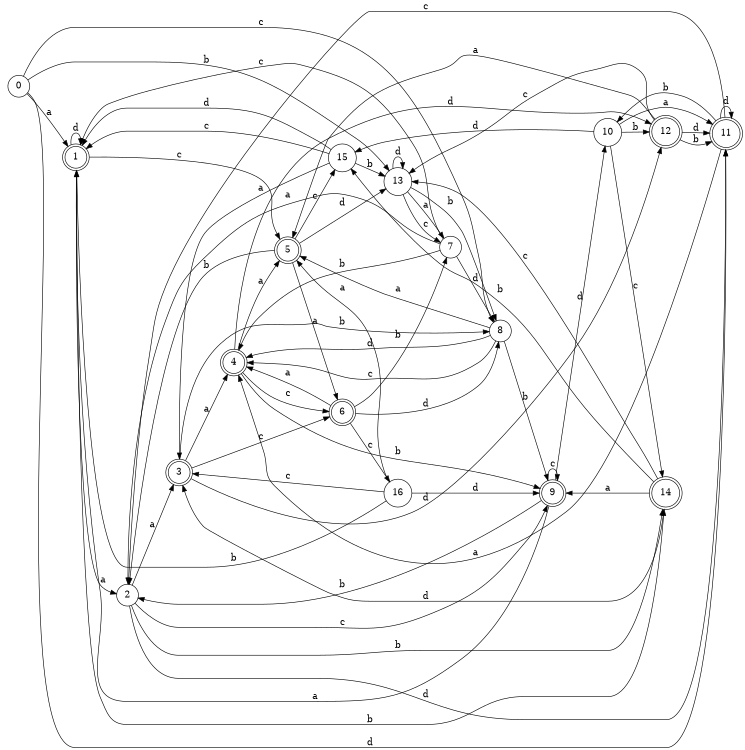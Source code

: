 digraph n14_8 {
__start0 [label="" shape="none"];

rankdir=LR;
size="8,5";

s0 [style="filled", color="black", fillcolor="white" shape="circle", label="0"];
s1 [style="rounded,filled", color="black", fillcolor="white" shape="doublecircle", label="1"];
s2 [style="filled", color="black", fillcolor="white" shape="circle", label="2"];
s3 [style="rounded,filled", color="black", fillcolor="white" shape="doublecircle", label="3"];
s4 [style="rounded,filled", color="black", fillcolor="white" shape="doublecircle", label="4"];
s5 [style="rounded,filled", color="black", fillcolor="white" shape="doublecircle", label="5"];
s6 [style="rounded,filled", color="black", fillcolor="white" shape="doublecircle", label="6"];
s7 [style="filled", color="black", fillcolor="white" shape="circle", label="7"];
s8 [style="filled", color="black", fillcolor="white" shape="circle", label="8"];
s9 [style="rounded,filled", color="black", fillcolor="white" shape="doublecircle", label="9"];
s10 [style="filled", color="black", fillcolor="white" shape="circle", label="10"];
s11 [style="rounded,filled", color="black", fillcolor="white" shape="doublecircle", label="11"];
s12 [style="rounded,filled", color="black", fillcolor="white" shape="doublecircle", label="12"];
s13 [style="filled", color="black", fillcolor="white" shape="circle", label="13"];
s14 [style="rounded,filled", color="black", fillcolor="white" shape="doublecircle", label="14"];
s15 [style="filled", color="black", fillcolor="white" shape="circle", label="15"];
s16 [style="filled", color="black", fillcolor="white" shape="circle", label="16"];
s0 -> s1 [label="a"];
s0 -> s13 [label="b"];
s0 -> s8 [label="c"];
s0 -> s11 [label="d"];
s1 -> s2 [label="a"];
s1 -> s14 [label="b"];
s1 -> s5 [label="c"];
s1 -> s1 [label="d"];
s2 -> s3 [label="a"];
s2 -> s14 [label="b"];
s2 -> s9 [label="c"];
s2 -> s11 [label="d"];
s3 -> s4 [label="a"];
s3 -> s8 [label="b"];
s3 -> s6 [label="c"];
s3 -> s12 [label="d"];
s4 -> s5 [label="a"];
s4 -> s9 [label="b"];
s4 -> s6 [label="c"];
s4 -> s12 [label="d"];
s5 -> s6 [label="a"];
s5 -> s2 [label="b"];
s5 -> s15 [label="c"];
s5 -> s13 [label="d"];
s6 -> s4 [label="a"];
s6 -> s7 [label="b"];
s6 -> s16 [label="c"];
s6 -> s8 [label="d"];
s7 -> s2 [label="a"];
s7 -> s4 [label="b"];
s7 -> s1 [label="c"];
s7 -> s8 [label="d"];
s8 -> s5 [label="a"];
s8 -> s9 [label="b"];
s8 -> s4 [label="c"];
s8 -> s4 [label="d"];
s9 -> s1 [label="a"];
s9 -> s2 [label="b"];
s9 -> s9 [label="c"];
s9 -> s10 [label="d"];
s10 -> s11 [label="a"];
s10 -> s12 [label="b"];
s10 -> s14 [label="c"];
s10 -> s15 [label="d"];
s11 -> s4 [label="a"];
s11 -> s10 [label="b"];
s11 -> s2 [label="c"];
s11 -> s11 [label="d"];
s12 -> s5 [label="a"];
s12 -> s11 [label="b"];
s12 -> s13 [label="c"];
s12 -> s11 [label="d"];
s13 -> s7 [label="a"];
s13 -> s8 [label="b"];
s13 -> s7 [label="c"];
s13 -> s13 [label="d"];
s14 -> s9 [label="a"];
s14 -> s15 [label="b"];
s14 -> s13 [label="c"];
s14 -> s3 [label="d"];
s15 -> s3 [label="a"];
s15 -> s13 [label="b"];
s15 -> s1 [label="c"];
s15 -> s1 [label="d"];
s16 -> s5 [label="a"];
s16 -> s1 [label="b"];
s16 -> s3 [label="c"];
s16 -> s9 [label="d"];

}
